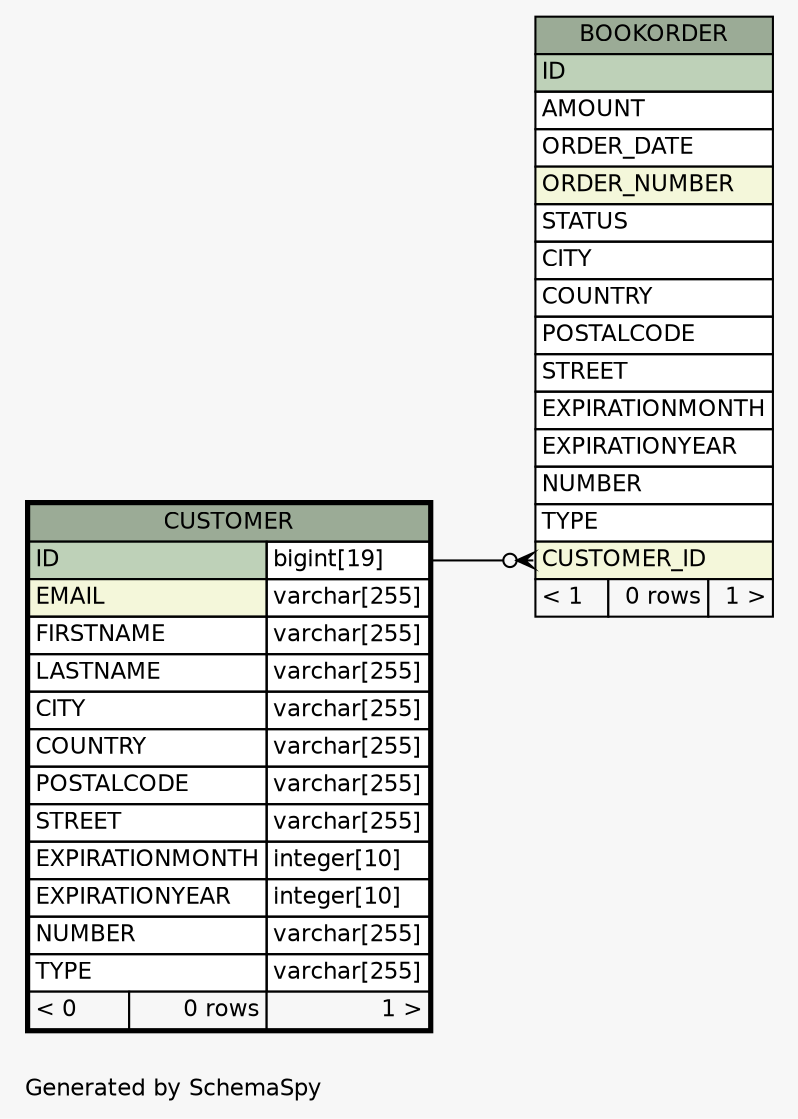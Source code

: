 // dot 2.28.0 on Windows 10 10.0
// SchemaSpy rev 590
digraph "oneDegreeRelationshipsDiagram" {
  graph [
    rankdir="RL"
    bgcolor="#f7f7f7"
    label="\nGenerated by SchemaSpy"
    labeljust="l"
    nodesep="0.18"
    ranksep="0.46"
    fontname="Helvetica"
    fontsize="11"
  ];
  node [
    fontname="Helvetica"
    fontsize="11"
    shape="plaintext"
  ];
  edge [
    arrowsize="0.8"
  ];
  "BOOKORDER":"CUSTOMER_ID":w -> "CUSTOMER":"ID.type":e [arrowhead=none dir=back arrowtail=crowodot];
  "BOOKORDER" [
    label=<
    <TABLE BORDER="0" CELLBORDER="1" CELLSPACING="0" BGCOLOR="#ffffff">
      <TR><TD COLSPAN="3" BGCOLOR="#9bab96" ALIGN="CENTER">BOOKORDER</TD></TR>
      <TR><TD PORT="ID" COLSPAN="3" BGCOLOR="#bed1b8" ALIGN="LEFT">ID</TD></TR>
      <TR><TD PORT="AMOUNT" COLSPAN="3" ALIGN="LEFT">AMOUNT</TD></TR>
      <TR><TD PORT="ORDER_DATE" COLSPAN="3" ALIGN="LEFT">ORDER_DATE</TD></TR>
      <TR><TD PORT="ORDER_NUMBER" COLSPAN="3" BGCOLOR="#f4f7da" ALIGN="LEFT">ORDER_NUMBER</TD></TR>
      <TR><TD PORT="STATUS" COLSPAN="3" ALIGN="LEFT">STATUS</TD></TR>
      <TR><TD PORT="CITY" COLSPAN="3" ALIGN="LEFT">CITY</TD></TR>
      <TR><TD PORT="COUNTRY" COLSPAN="3" ALIGN="LEFT">COUNTRY</TD></TR>
      <TR><TD PORT="POSTALCODE" COLSPAN="3" ALIGN="LEFT">POSTALCODE</TD></TR>
      <TR><TD PORT="STREET" COLSPAN="3" ALIGN="LEFT">STREET</TD></TR>
      <TR><TD PORT="EXPIRATIONMONTH" COLSPAN="3" ALIGN="LEFT">EXPIRATIONMONTH</TD></TR>
      <TR><TD PORT="EXPIRATIONYEAR" COLSPAN="3" ALIGN="LEFT">EXPIRATIONYEAR</TD></TR>
      <TR><TD PORT="NUMBER" COLSPAN="3" ALIGN="LEFT">NUMBER</TD></TR>
      <TR><TD PORT="TYPE" COLSPAN="3" ALIGN="LEFT">TYPE</TD></TR>
      <TR><TD PORT="CUSTOMER_ID" COLSPAN="3" BGCOLOR="#f4f7da" ALIGN="LEFT">CUSTOMER_ID</TD></TR>
      <TR><TD ALIGN="LEFT" BGCOLOR="#f7f7f7">&lt; 1</TD><TD ALIGN="RIGHT" BGCOLOR="#f7f7f7">0 rows</TD><TD ALIGN="RIGHT" BGCOLOR="#f7f7f7">1 &gt;</TD></TR>
    </TABLE>>
    URL="BOOKORDER.html"
    tooltip="BOOKORDER"
  ];
  "CUSTOMER" [
    label=<
    <TABLE BORDER="2" CELLBORDER="1" CELLSPACING="0" BGCOLOR="#ffffff">
      <TR><TD COLSPAN="3" BGCOLOR="#9bab96" ALIGN="CENTER">CUSTOMER</TD></TR>
      <TR><TD PORT="ID" COLSPAN="2" BGCOLOR="#bed1b8" ALIGN="LEFT">ID</TD><TD PORT="ID.type" ALIGN="LEFT">bigint[19]</TD></TR>
      <TR><TD PORT="EMAIL" COLSPAN="2" BGCOLOR="#f4f7da" ALIGN="LEFT">EMAIL</TD><TD PORT="EMAIL.type" ALIGN="LEFT">varchar[255]</TD></TR>
      <TR><TD PORT="FIRSTNAME" COLSPAN="2" ALIGN="LEFT">FIRSTNAME</TD><TD PORT="FIRSTNAME.type" ALIGN="LEFT">varchar[255]</TD></TR>
      <TR><TD PORT="LASTNAME" COLSPAN="2" ALIGN="LEFT">LASTNAME</TD><TD PORT="LASTNAME.type" ALIGN="LEFT">varchar[255]</TD></TR>
      <TR><TD PORT="CITY" COLSPAN="2" ALIGN="LEFT">CITY</TD><TD PORT="CITY.type" ALIGN="LEFT">varchar[255]</TD></TR>
      <TR><TD PORT="COUNTRY" COLSPAN="2" ALIGN="LEFT">COUNTRY</TD><TD PORT="COUNTRY.type" ALIGN="LEFT">varchar[255]</TD></TR>
      <TR><TD PORT="POSTALCODE" COLSPAN="2" ALIGN="LEFT">POSTALCODE</TD><TD PORT="POSTALCODE.type" ALIGN="LEFT">varchar[255]</TD></TR>
      <TR><TD PORT="STREET" COLSPAN="2" ALIGN="LEFT">STREET</TD><TD PORT="STREET.type" ALIGN="LEFT">varchar[255]</TD></TR>
      <TR><TD PORT="EXPIRATIONMONTH" COLSPAN="2" ALIGN="LEFT">EXPIRATIONMONTH</TD><TD PORT="EXPIRATIONMONTH.type" ALIGN="LEFT">integer[10]</TD></TR>
      <TR><TD PORT="EXPIRATIONYEAR" COLSPAN="2" ALIGN="LEFT">EXPIRATIONYEAR</TD><TD PORT="EXPIRATIONYEAR.type" ALIGN="LEFT">integer[10]</TD></TR>
      <TR><TD PORT="NUMBER" COLSPAN="2" ALIGN="LEFT">NUMBER</TD><TD PORT="NUMBER.type" ALIGN="LEFT">varchar[255]</TD></TR>
      <TR><TD PORT="TYPE" COLSPAN="2" ALIGN="LEFT">TYPE</TD><TD PORT="TYPE.type" ALIGN="LEFT">varchar[255]</TD></TR>
      <TR><TD ALIGN="LEFT" BGCOLOR="#f7f7f7">&lt; 0</TD><TD ALIGN="RIGHT" BGCOLOR="#f7f7f7">0 rows</TD><TD ALIGN="RIGHT" BGCOLOR="#f7f7f7">1 &gt;</TD></TR>
    </TABLE>>
    URL="CUSTOMER.html"
    tooltip="CUSTOMER"
  ];
}
